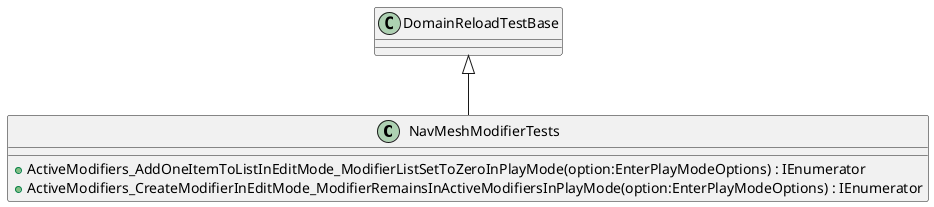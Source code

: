 @startuml
class NavMeshModifierTests {
    + ActiveModifiers_AddOneItemToListInEditMode_ModifierListSetToZeroInPlayMode(option:EnterPlayModeOptions) : IEnumerator
    + ActiveModifiers_CreateModifierInEditMode_ModifierRemainsInActiveModifiersInPlayMode(option:EnterPlayModeOptions) : IEnumerator
}
DomainReloadTestBase <|-- NavMeshModifierTests
@enduml
